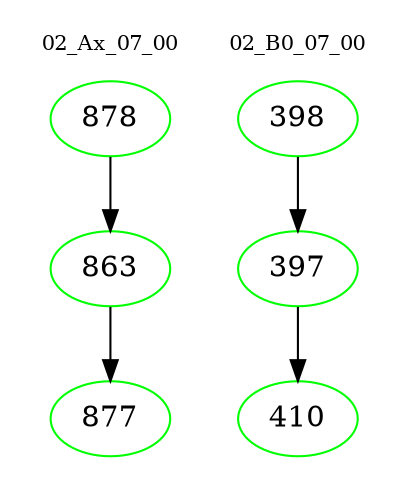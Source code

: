 digraph{
subgraph cluster_0 {
color = white
label = "02_Ax_07_00";
fontsize=10;
T0_878 [label="878", color="green"]
T0_878 -> T0_863 [color="black"]
T0_863 [label="863", color="green"]
T0_863 -> T0_877 [color="black"]
T0_877 [label="877", color="green"]
}
subgraph cluster_1 {
color = white
label = "02_B0_07_00";
fontsize=10;
T1_398 [label="398", color="green"]
T1_398 -> T1_397 [color="black"]
T1_397 [label="397", color="green"]
T1_397 -> T1_410 [color="black"]
T1_410 [label="410", color="green"]
}
}
